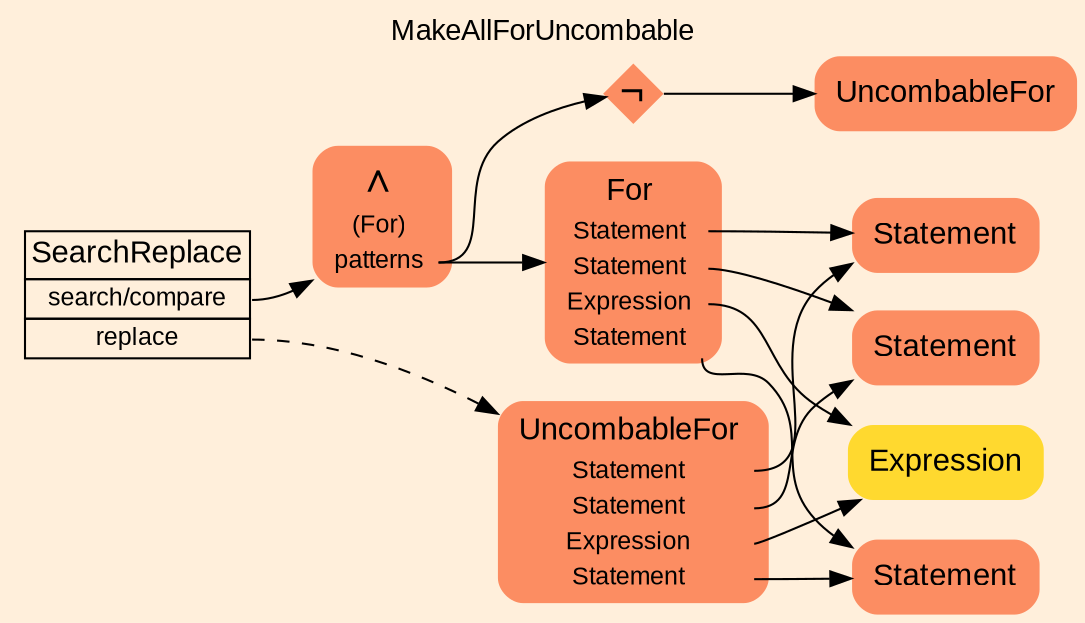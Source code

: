 digraph "MakeAllForUncombable" {
label = "MakeAllForUncombable"
labelloc = t
graph [
    rankdir = "LR"
    ranksep = 0.3
    bgcolor = antiquewhite1
    color = black
    fontcolor = black
    fontname = "Arial"
];
node [
    fontname = "Arial"
];
edge [
    fontname = "Arial"
];

// -------------------- transformation figure --------------------
// -------- block CR#B-4-11 ----------
"CR#B-4-11" [
    shape = "plaintext"
    fillcolor = antiquewhite1
    fontsize = "12"
    fontcolor = black
    label = <<TABLE BORDER="0" CELLBORDER="1" CELLSPACING="0">
     <TR><TD><FONT POINT-SIZE="15" COLOR="black">SearchReplace</FONT></TD></TR>
     <TR><TD PORT="port0"><FONT POINT-SIZE="12" COLOR="black">search/compare</FONT></TD></TR>
     <TR><TD PORT="port1"><FONT POINT-SIZE="12" COLOR="black">replace</FONT></TD></TR>
    </TABLE>>
    style = "filled"
    color = black
];

// -------- block #B-2-228 ----------
"#B-2-228" [
    shape = "plaintext"
    fillcolor = "/set28/2"
    fontsize = "12"
    fontcolor = black
    label = <<TABLE BORDER="0" CELLBORDER="0" CELLSPACING="0">
     <TR><TD><FONT POINT-SIZE="20" COLOR="black">∧</FONT></TD></TR>
     <TR><TD><FONT POINT-SIZE="12" COLOR="black">(For)</FONT></TD><TD PORT="port0"></TD></TR>
     <TR><TD><FONT POINT-SIZE="12" COLOR="black">patterns</FONT></TD><TD PORT="port1"></TD></TR>
    </TABLE>>
    style = "rounded,filled"
];

// -------- block #B-2-229 ----------
"#B-2-229" [
    shape = "diamond"
    fillcolor = "/set28/2"
    fontsize = "12"
    fontcolor = black
    label = <<FONT POINT-SIZE="20" COLOR="black">¬</FONT>>
    style = "filled"
    penwidth = 0.0
    fixedsize = true
    width = 0.4
    height = 0.4
];

// -------- block #B-2-230 ----------
"#B-2-230" [
    shape = "plaintext"
    fillcolor = "/set28/2"
    fontsize = "12"
    fontcolor = black
    label = <<TABLE BORDER="0" CELLBORDER="0" CELLSPACING="0">
     <TR><TD><FONT POINT-SIZE="15" COLOR="black">UncombableFor</FONT></TD></TR>
    </TABLE>>
    style = "rounded,filled"
];

// -------- block #B-2-231 ----------
"#B-2-231" [
    shape = "plaintext"
    fillcolor = "/set28/2"
    fontsize = "12"
    fontcolor = black
    label = <<TABLE BORDER="0" CELLBORDER="0" CELLSPACING="0">
     <TR><TD><FONT POINT-SIZE="15" COLOR="black">For</FONT></TD></TR>
     <TR><TD><FONT POINT-SIZE="12" COLOR="black">Statement</FONT></TD><TD PORT="port0"></TD></TR>
     <TR><TD><FONT POINT-SIZE="12" COLOR="black">Statement</FONT></TD><TD PORT="port1"></TD></TR>
     <TR><TD><FONT POINT-SIZE="12" COLOR="black">Expression</FONT></TD><TD PORT="port2"></TD></TR>
     <TR><TD><FONT POINT-SIZE="12" COLOR="black">Statement</FONT></TD><TD PORT="port3"></TD></TR>
    </TABLE>>
    style = "rounded,filled"
];

// -------- block #B-2-235 ----------
"#B-2-235" [
    shape = "plaintext"
    fillcolor = "/set28/2"
    fontsize = "12"
    fontcolor = black
    label = <<TABLE BORDER="0" CELLBORDER="0" CELLSPACING="0">
     <TR><TD><FONT POINT-SIZE="15" COLOR="black">Statement</FONT></TD></TR>
    </TABLE>>
    style = "rounded,filled"
];

// -------- block #B-2-232 ----------
"#B-2-232" [
    shape = "plaintext"
    fillcolor = "/set28/2"
    fontsize = "12"
    fontcolor = black
    label = <<TABLE BORDER="0" CELLBORDER="0" CELLSPACING="0">
     <TR><TD><FONT POINT-SIZE="15" COLOR="black">Statement</FONT></TD></TR>
    </TABLE>>
    style = "rounded,filled"
];

// -------- block #B-2-233 ----------
"#B-2-233" [
    shape = "plaintext"
    fillcolor = "/set28/6"
    fontsize = "12"
    fontcolor = black
    label = <<TABLE BORDER="0" CELLBORDER="0" CELLSPACING="0">
     <TR><TD><FONT POINT-SIZE="15" COLOR="black">Expression</FONT></TD></TR>
    </TABLE>>
    style = "rounded,filled"
];

// -------- block #B-2-234 ----------
"#B-2-234" [
    shape = "plaintext"
    fillcolor = "/set28/2"
    fontsize = "12"
    fontcolor = black
    label = <<TABLE BORDER="0" CELLBORDER="0" CELLSPACING="0">
     <TR><TD><FONT POINT-SIZE="15" COLOR="black">Statement</FONT></TD></TR>
    </TABLE>>
    style = "rounded,filled"
];

// -------- block #B-2-236 ----------
"#B-2-236" [
    shape = "plaintext"
    fillcolor = "/set28/2"
    fontsize = "12"
    fontcolor = black
    label = <<TABLE BORDER="0" CELLBORDER="0" CELLSPACING="0">
     <TR><TD><FONT POINT-SIZE="15" COLOR="black">UncombableFor</FONT></TD></TR>
     <TR><TD><FONT POINT-SIZE="12" COLOR="black">Statement</FONT></TD><TD PORT="port0"></TD></TR>
     <TR><TD><FONT POINT-SIZE="12" COLOR="black">Statement</FONT></TD><TD PORT="port1"></TD></TR>
     <TR><TD><FONT POINT-SIZE="12" COLOR="black">Expression</FONT></TD><TD PORT="port2"></TD></TR>
     <TR><TD><FONT POINT-SIZE="12" COLOR="black">Statement</FONT></TD><TD PORT="port3"></TD></TR>
    </TABLE>>
    style = "rounded,filled"
];

"CR#B-4-11":port0 -> "#B-2-228" [
    color = black
    fontcolor = black
];

"CR#B-4-11":port1 -> "#B-2-236" [
    style="dashed"
    color = black
    fontcolor = black
];

"#B-2-228":port1 -> "#B-2-229" [
    color = black
    fontcolor = black
];

"#B-2-228":port1 -> "#B-2-231" [
    color = black
    fontcolor = black
];

"#B-2-229" -> "#B-2-230" [
    color = black
    fontcolor = black
];

"#B-2-231":port0 -> "#B-2-235" [
    color = black
    fontcolor = black
];

"#B-2-231":port1 -> "#B-2-232" [
    color = black
    fontcolor = black
];

"#B-2-231":port2 -> "#B-2-233" [
    color = black
    fontcolor = black
];

"#B-2-231":port3 -> "#B-2-234" [
    color = black
    fontcolor = black
];

"#B-2-236":port0 -> "#B-2-235" [
    color = black
    fontcolor = black
];

"#B-2-236":port1 -> "#B-2-232" [
    color = black
    fontcolor = black
];

"#B-2-236":port2 -> "#B-2-233" [
    color = black
    fontcolor = black
];

"#B-2-236":port3 -> "#B-2-234" [
    color = black
    fontcolor = black
];


}
